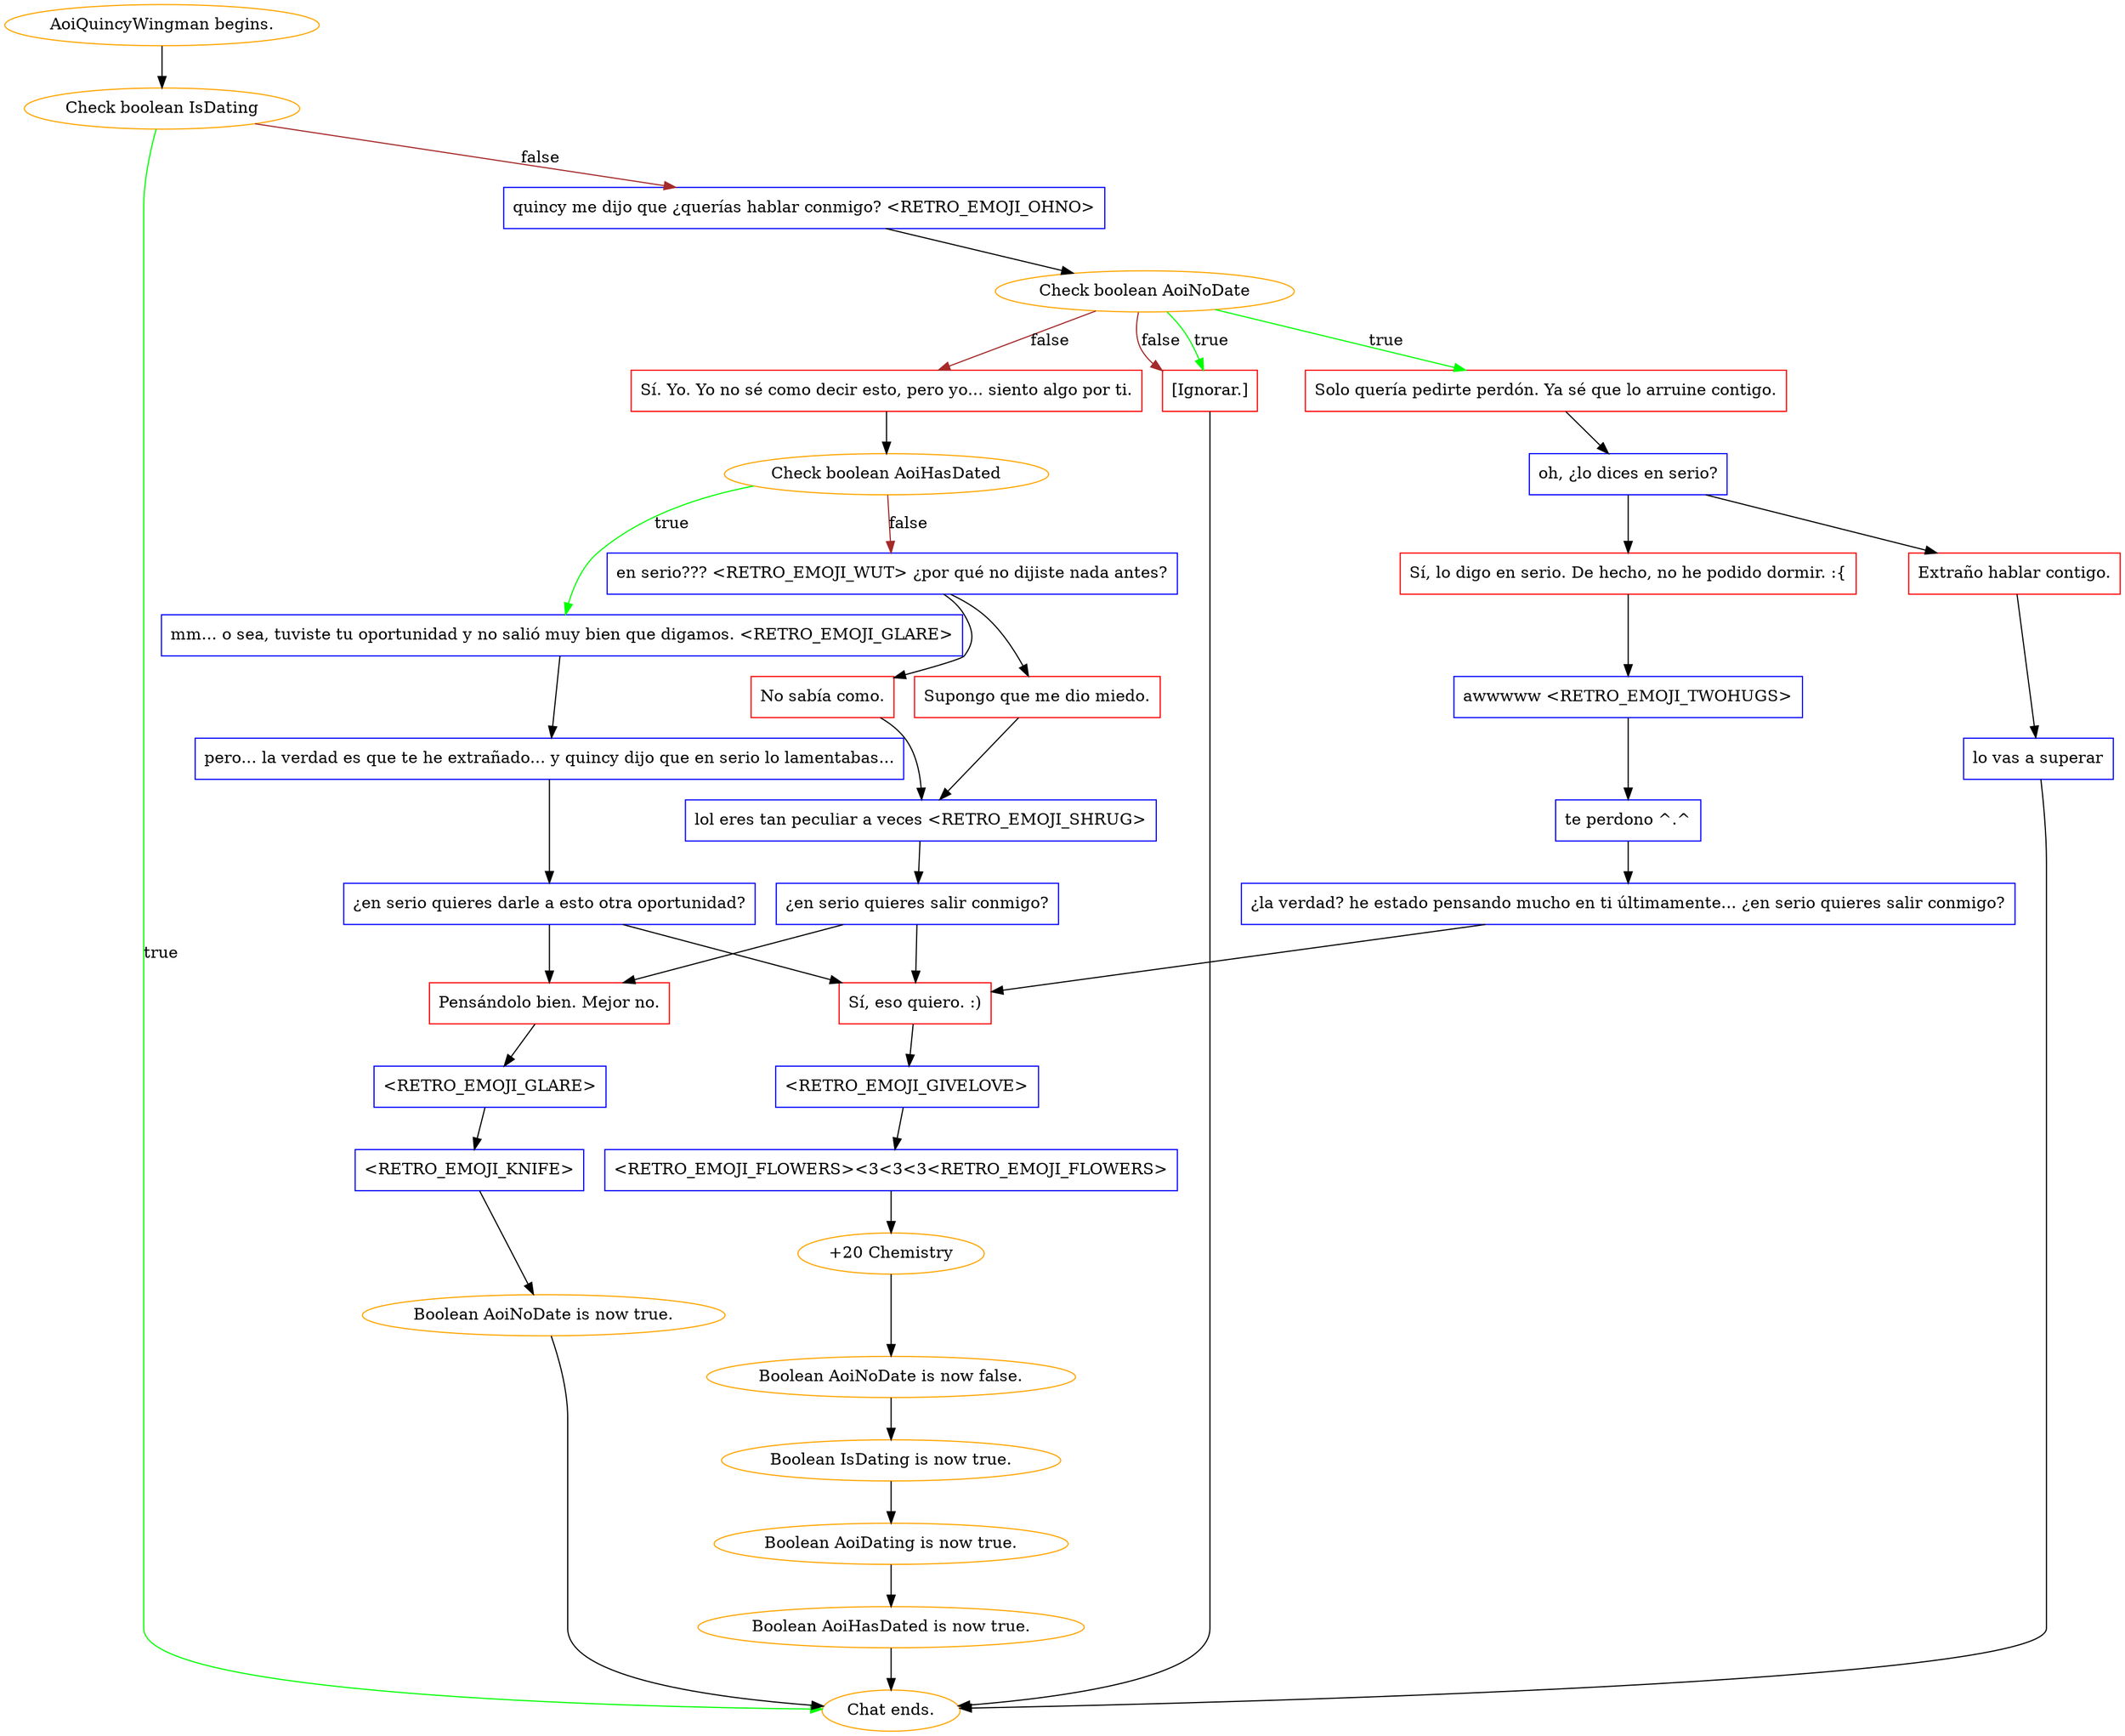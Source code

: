 digraph {
	"AoiQuincyWingman begins." [color=orange];
		"AoiQuincyWingman begins." -> j3019970215;
	j3019970215 [label="Check boolean IsDating",color=orange];
		j3019970215 -> "Chat ends." [label=true,color=green];
		j3019970215 -> j374976750 [label=false,color=brown];
	"Chat ends." [color=orange];
	j374976750 [label="quincy me dijo que ¿querías hablar conmigo? <RETRO_EMOJI_OHNO>",shape=box,color=blue];
		j374976750 -> j2090659694;
	j2090659694 [label="Check boolean AoiNoDate",color=orange];
		j2090659694 -> j1381885006 [label=true,color=green];
		j2090659694 -> j3218686540 [label=true,color=green];
		j2090659694 -> j3178624748 [label=false,color=brown];
		j2090659694 -> j3218686540 [label=false,color=brown];
	j1381885006 [label="Solo quería pedirte perdón. Ya sé que lo arruine contigo.",shape=box,color=red];
		j1381885006 -> j644106434;
	j3218686540 [label="[Ignorar.]",shape=box,color=red];
		j3218686540 -> "Chat ends.";
	j3178624748 [label="Sí. Yo. Yo no sé como decir esto, pero yo... siento algo por ti.",shape=box,color=red];
		j3178624748 -> j2092692906;
	j644106434 [label="oh, ¿lo dices en serio?",shape=box,color=blue];
		j644106434 -> j3014043405;
		j644106434 -> j1156853879;
	j2092692906 [label="Check boolean AoiHasDated",color=orange];
		j2092692906 -> j2342111324 [label=true,color=green];
		j2092692906 -> j1672694424 [label=false,color=brown];
	j3014043405 [label="Extraño hablar contigo.",shape=box,color=red];
		j3014043405 -> j1991882974;
	j1156853879 [label="Sí, lo digo en serio. De hecho, no he podido dormir. :{",shape=box,color=red];
		j1156853879 -> j3956673523;
	j2342111324 [label="mm... o sea, tuviste tu oportunidad y no salió muy bien que digamos. <RETRO_EMOJI_GLARE>",shape=box,color=blue];
		j2342111324 -> j545219649;
	j1672694424 [label="en serio??? <RETRO_EMOJI_WUT> ¿por qué no dijiste nada antes?",shape=box,color=blue];
		j1672694424 -> j3723541378;
		j1672694424 -> j3785736351;
	j1991882974 [label="lo vas a superar",shape=box,color=blue];
		j1991882974 -> "Chat ends.";
	j3956673523 [label="awwwww <RETRO_EMOJI_TWOHUGS>",shape=box,color=blue];
		j3956673523 -> j1223539689;
	j545219649 [label="pero... la verdad es que te he extrañado... y quincy dijo que en serio lo lamentabas...",shape=box,color=blue];
		j545219649 -> j1310615310;
	j3723541378 [label="No sabía como.",shape=box,color=red];
		j3723541378 -> j2439351870;
	j3785736351 [label="Supongo que me dio miedo.",shape=box,color=red];
		j3785736351 -> j2439351870;
	j1223539689 [label="te perdono ^.^",shape=box,color=blue];
		j1223539689 -> j2059574331;
	j1310615310 [label="¿en serio quieres darle a esto otra oportunidad?",shape=box,color=blue];
		j1310615310 -> j3993830797;
		j1310615310 -> j251009530;
	j2439351870 [label="lol eres tan peculiar a veces <RETRO_EMOJI_SHRUG>",shape=box,color=blue];
		j2439351870 -> j1056777079;
	j2059574331 [label="¿la verdad? he estado pensando mucho en ti últimamente... ¿en serio quieres salir conmigo?",shape=box,color=blue];
		j2059574331 -> j251009530;
	j3993830797 [label="Pensándolo bien. Mejor no.",shape=box,color=red];
		j3993830797 -> j3052766069;
	j251009530 [label="Sí, eso quiero. :)",shape=box,color=red];
		j251009530 -> j3547614891;
	j1056777079 [label="¿en serio quieres salir conmigo?",shape=box,color=blue];
		j1056777079 -> j3993830797;
		j1056777079 -> j251009530;
	j3052766069 [label="<RETRO_EMOJI_GLARE>",shape=box,color=blue];
		j3052766069 -> j1929523632;
	j3547614891 [label="<RETRO_EMOJI_GIVELOVE>",shape=box,color=blue];
		j3547614891 -> j3887382278;
	j1929523632 [label="<RETRO_EMOJI_KNIFE>",shape=box,color=blue];
		j1929523632 -> j2246494386;
	j3887382278 [label="<RETRO_EMOJI_FLOWERS><3<3<3<RETRO_EMOJI_FLOWERS>",shape=box,color=blue];
		j3887382278 -> j1201894450;
	j2246494386 [label="Boolean AoiNoDate is now true.",color=orange];
		j2246494386 -> "Chat ends.";
	j1201894450 [label="+20 Chemistry",color=orange];
		j1201894450 -> j464508756;
	j464508756 [label="Boolean AoiNoDate is now false.",color=orange];
		j464508756 -> j582697020;
	j582697020 [label="Boolean IsDating is now true.",color=orange];
		j582697020 -> j1668092738;
	j1668092738 [label="Boolean AoiDating is now true.",color=orange];
		j1668092738 -> j3997275345;
	j3997275345 [label="Boolean AoiHasDated is now true.",color=orange];
		j3997275345 -> "Chat ends.";
}
